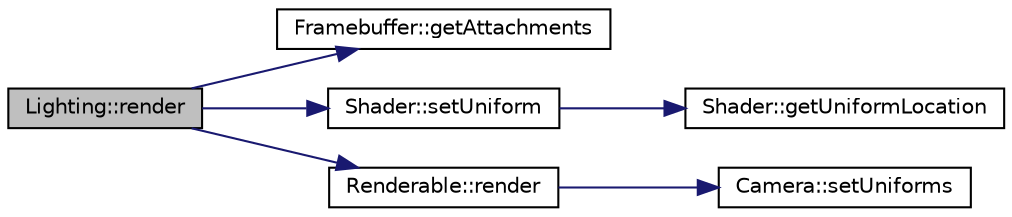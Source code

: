 digraph "Lighting::render"
{
  edge [fontname="Helvetica",fontsize="10",labelfontname="Helvetica",labelfontsize="10"];
  node [fontname="Helvetica",fontsize="10",shape=record];
  rankdir="LR";
  Node1 [label="Lighting::render",height=0.2,width=0.4,color="black", fillcolor="grey75", style="filled", fontcolor="black"];
  Node1 -> Node2 [color="midnightblue",fontsize="10",style="solid",fontname="Helvetica"];
  Node2 [label="Framebuffer::getAttachments",height=0.2,width=0.4,color="black", fillcolor="white", style="filled",URL="$class_framebuffer.html#aab2ffec3fc4c6d5efe71e2a8bea64f8b"];
  Node1 -> Node3 [color="midnightblue",fontsize="10",style="solid",fontname="Helvetica"];
  Node3 [label="Shader::setUniform",height=0.2,width=0.4,color="black", fillcolor="white", style="filled",URL="$class_shader.html#a71a0f88dafffbb3c3f0829e7a8c77abc"];
  Node3 -> Node4 [color="midnightblue",fontsize="10",style="solid",fontname="Helvetica"];
  Node4 [label="Shader::getUniformLocation",height=0.2,width=0.4,color="black", fillcolor="white", style="filled",URL="$class_shader.html#a2708a72dd82b3123cb77f1f1dfbbce09"];
  Node1 -> Node5 [color="midnightblue",fontsize="10",style="solid",fontname="Helvetica"];
  Node5 [label="Renderable::render",height=0.2,width=0.4,color="black", fillcolor="white", style="filled",URL="$class_renderable.html#a1dce45c4703b60fd30acf824c77df9b6"];
  Node5 -> Node6 [color="midnightblue",fontsize="10",style="solid",fontname="Helvetica"];
  Node6 [label="Camera::setUniforms",height=0.2,width=0.4,color="black", fillcolor="white", style="filled",URL="$class_camera.html#ab4a79b59eed20caf458908239df811ba"];
}
